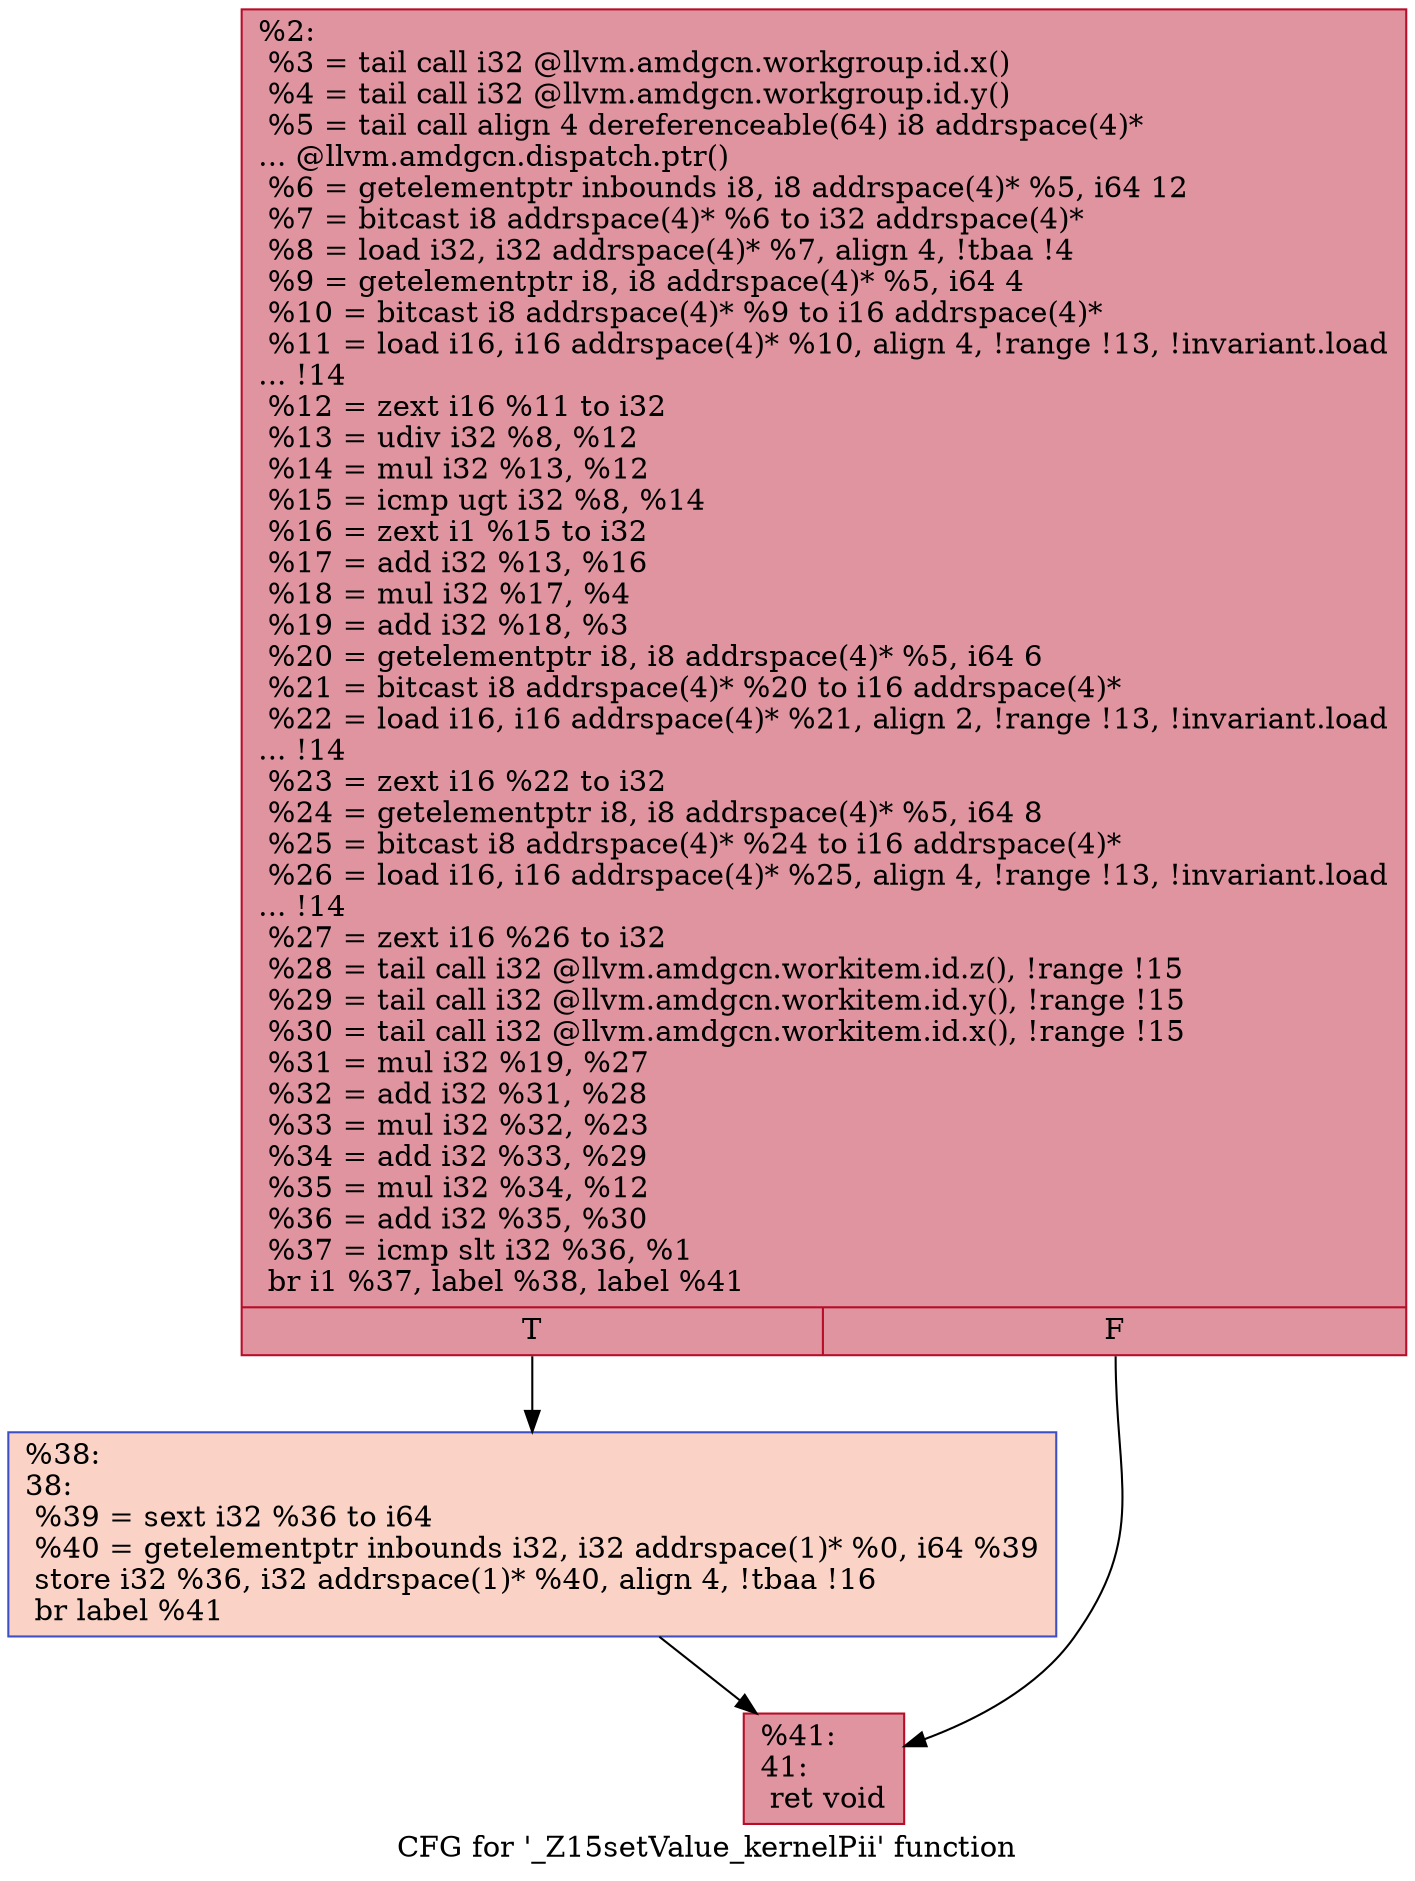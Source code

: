 digraph "CFG for '_Z15setValue_kernelPii' function" {
	label="CFG for '_Z15setValue_kernelPii' function";

	Node0x4eaa670 [shape=record,color="#b70d28ff", style=filled, fillcolor="#b70d2870",label="{%2:\l  %3 = tail call i32 @llvm.amdgcn.workgroup.id.x()\l  %4 = tail call i32 @llvm.amdgcn.workgroup.id.y()\l  %5 = tail call align 4 dereferenceable(64) i8 addrspace(4)*\l... @llvm.amdgcn.dispatch.ptr()\l  %6 = getelementptr inbounds i8, i8 addrspace(4)* %5, i64 12\l  %7 = bitcast i8 addrspace(4)* %6 to i32 addrspace(4)*\l  %8 = load i32, i32 addrspace(4)* %7, align 4, !tbaa !4\l  %9 = getelementptr i8, i8 addrspace(4)* %5, i64 4\l  %10 = bitcast i8 addrspace(4)* %9 to i16 addrspace(4)*\l  %11 = load i16, i16 addrspace(4)* %10, align 4, !range !13, !invariant.load\l... !14\l  %12 = zext i16 %11 to i32\l  %13 = udiv i32 %8, %12\l  %14 = mul i32 %13, %12\l  %15 = icmp ugt i32 %8, %14\l  %16 = zext i1 %15 to i32\l  %17 = add i32 %13, %16\l  %18 = mul i32 %17, %4\l  %19 = add i32 %18, %3\l  %20 = getelementptr i8, i8 addrspace(4)* %5, i64 6\l  %21 = bitcast i8 addrspace(4)* %20 to i16 addrspace(4)*\l  %22 = load i16, i16 addrspace(4)* %21, align 2, !range !13, !invariant.load\l... !14\l  %23 = zext i16 %22 to i32\l  %24 = getelementptr i8, i8 addrspace(4)* %5, i64 8\l  %25 = bitcast i8 addrspace(4)* %24 to i16 addrspace(4)*\l  %26 = load i16, i16 addrspace(4)* %25, align 4, !range !13, !invariant.load\l... !14\l  %27 = zext i16 %26 to i32\l  %28 = tail call i32 @llvm.amdgcn.workitem.id.z(), !range !15\l  %29 = tail call i32 @llvm.amdgcn.workitem.id.y(), !range !15\l  %30 = tail call i32 @llvm.amdgcn.workitem.id.x(), !range !15\l  %31 = mul i32 %19, %27\l  %32 = add i32 %31, %28\l  %33 = mul i32 %32, %23\l  %34 = add i32 %33, %29\l  %35 = mul i32 %34, %12\l  %36 = add i32 %35, %30\l  %37 = icmp slt i32 %36, %1\l  br i1 %37, label %38, label %41\l|{<s0>T|<s1>F}}"];
	Node0x4eaa670:s0 -> Node0x4eac8b0;
	Node0x4eaa670:s1 -> Node0x4eaedf0;
	Node0x4eac8b0 [shape=record,color="#3d50c3ff", style=filled, fillcolor="#f59c7d70",label="{%38:\l38:                                               \l  %39 = sext i32 %36 to i64\l  %40 = getelementptr inbounds i32, i32 addrspace(1)* %0, i64 %39\l  store i32 %36, i32 addrspace(1)* %40, align 4, !tbaa !16\l  br label %41\l}"];
	Node0x4eac8b0 -> Node0x4eaedf0;
	Node0x4eaedf0 [shape=record,color="#b70d28ff", style=filled, fillcolor="#b70d2870",label="{%41:\l41:                                               \l  ret void\l}"];
}
